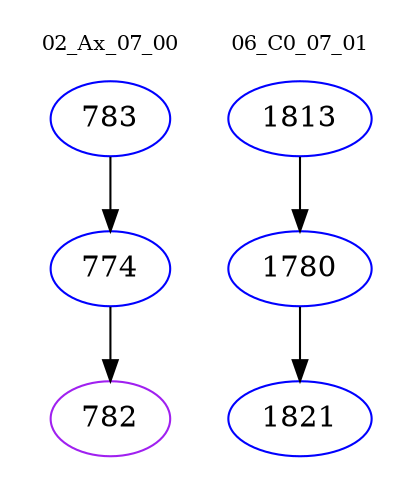 digraph{
subgraph cluster_0 {
color = white
label = "02_Ax_07_00";
fontsize=10;
T0_783 [label="783", color="blue"]
T0_783 -> T0_774 [color="black"]
T0_774 [label="774", color="blue"]
T0_774 -> T0_782 [color="black"]
T0_782 [label="782", color="purple"]
}
subgraph cluster_1 {
color = white
label = "06_C0_07_01";
fontsize=10;
T1_1813 [label="1813", color="blue"]
T1_1813 -> T1_1780 [color="black"]
T1_1780 [label="1780", color="blue"]
T1_1780 -> T1_1821 [color="black"]
T1_1821 [label="1821", color="blue"]
}
}
